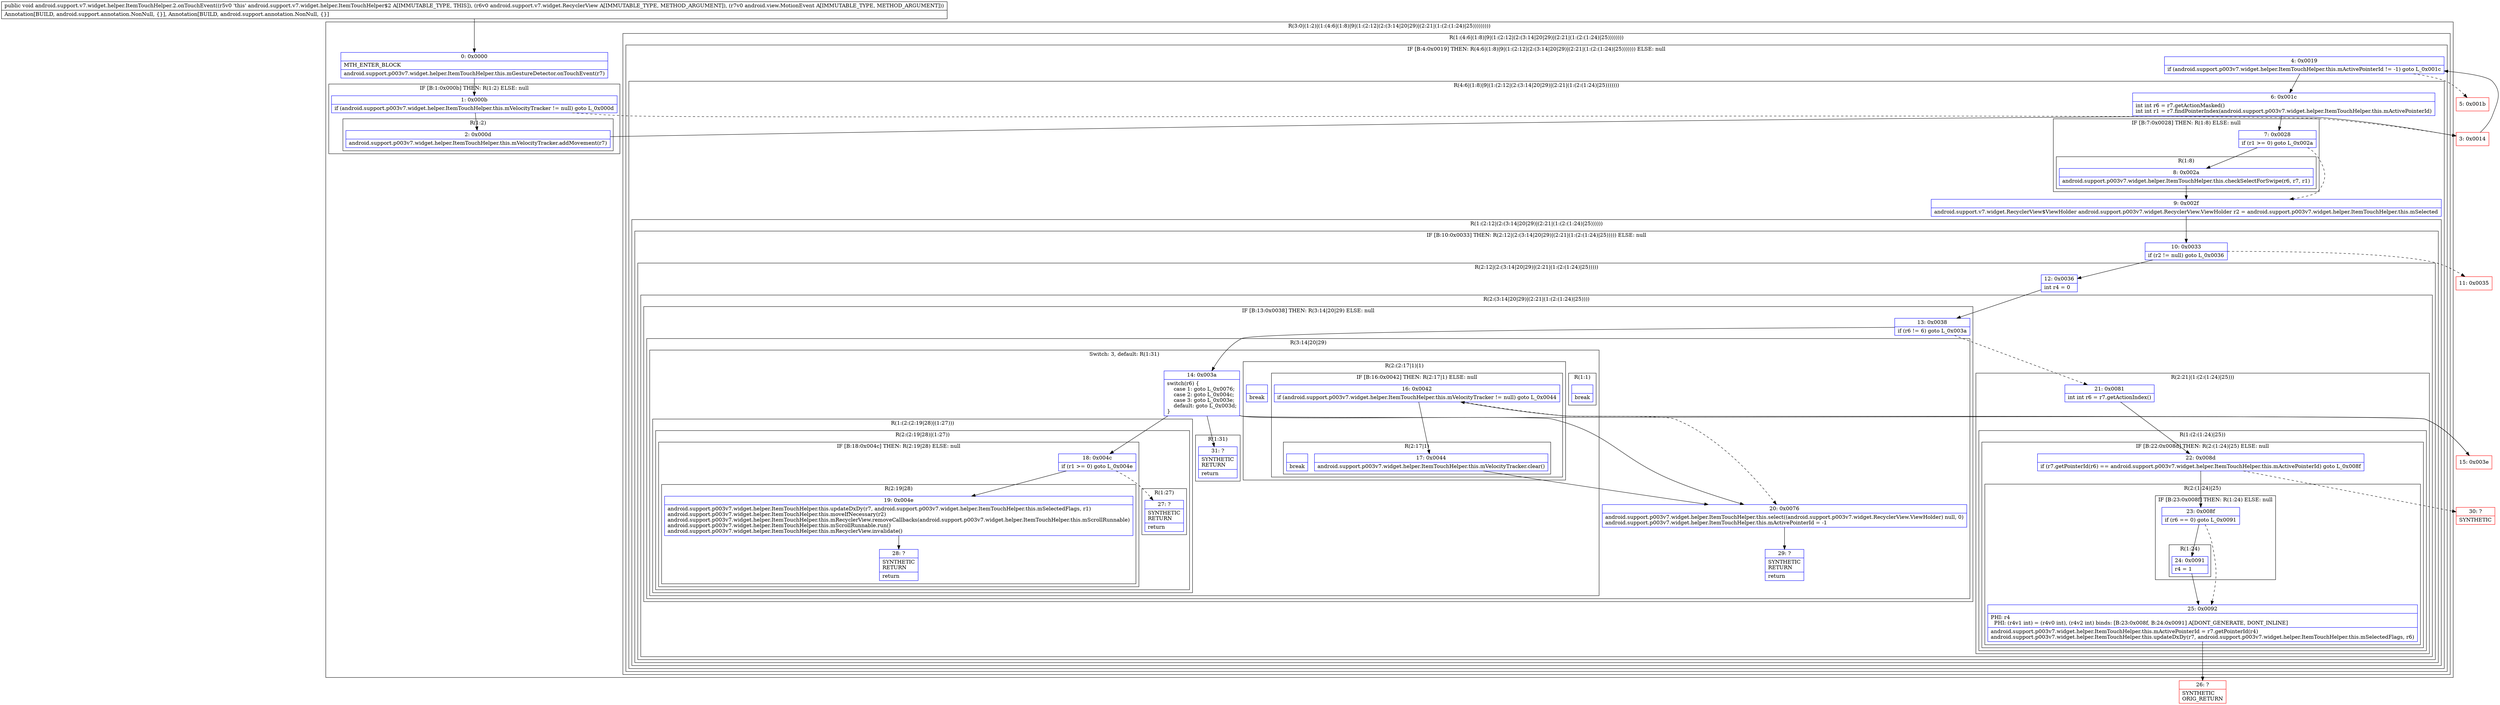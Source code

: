 digraph "CFG forandroid.support.v7.widget.helper.ItemTouchHelper.2.onTouchEvent(Landroid\/support\/v7\/widget\/RecyclerView;Landroid\/view\/MotionEvent;)V" {
subgraph cluster_Region_1008683925 {
label = "R(3:0|(1:2)|(1:(4:6|(1:8)|9|(1:(2:12|(2:(3:14|20|29)|(2:21|(1:(2:(1:24)|25)))))))))";
node [shape=record,color=blue];
Node_0 [shape=record,label="{0\:\ 0x0000|MTH_ENTER_BLOCK\l|android.support.p003v7.widget.helper.ItemTouchHelper.this.mGestureDetector.onTouchEvent(r7)\l}"];
subgraph cluster_IfRegion_345047009 {
label = "IF [B:1:0x000b] THEN: R(1:2) ELSE: null";
node [shape=record,color=blue];
Node_1 [shape=record,label="{1\:\ 0x000b|if (android.support.p003v7.widget.helper.ItemTouchHelper.this.mVelocityTracker != null) goto L_0x000d\l}"];
subgraph cluster_Region_1133327272 {
label = "R(1:2)";
node [shape=record,color=blue];
Node_2 [shape=record,label="{2\:\ 0x000d|android.support.p003v7.widget.helper.ItemTouchHelper.this.mVelocityTracker.addMovement(r7)\l}"];
}
}
subgraph cluster_Region_395377337 {
label = "R(1:(4:6|(1:8)|9|(1:(2:12|(2:(3:14|20|29)|(2:21|(1:(2:(1:24)|25))))))))";
node [shape=record,color=blue];
subgraph cluster_IfRegion_1360349245 {
label = "IF [B:4:0x0019] THEN: R(4:6|(1:8)|9|(1:(2:12|(2:(3:14|20|29)|(2:21|(1:(2:(1:24)|25))))))) ELSE: null";
node [shape=record,color=blue];
Node_4 [shape=record,label="{4\:\ 0x0019|if (android.support.p003v7.widget.helper.ItemTouchHelper.this.mActivePointerId != \-1) goto L_0x001c\l}"];
subgraph cluster_Region_1898180256 {
label = "R(4:6|(1:8)|9|(1:(2:12|(2:(3:14|20|29)|(2:21|(1:(2:(1:24)|25)))))))";
node [shape=record,color=blue];
Node_6 [shape=record,label="{6\:\ 0x001c|int int r6 = r7.getActionMasked()\lint int r1 = r7.findPointerIndex(android.support.p003v7.widget.helper.ItemTouchHelper.this.mActivePointerId)\l}"];
subgraph cluster_IfRegion_1155456005 {
label = "IF [B:7:0x0028] THEN: R(1:8) ELSE: null";
node [shape=record,color=blue];
Node_7 [shape=record,label="{7\:\ 0x0028|if (r1 \>= 0) goto L_0x002a\l}"];
subgraph cluster_Region_416201422 {
label = "R(1:8)";
node [shape=record,color=blue];
Node_8 [shape=record,label="{8\:\ 0x002a|android.support.p003v7.widget.helper.ItemTouchHelper.this.checkSelectForSwipe(r6, r7, r1)\l}"];
}
}
Node_9 [shape=record,label="{9\:\ 0x002f|android.support.v7.widget.RecyclerView$ViewHolder android.support.p003v7.widget.RecyclerView.ViewHolder r2 = android.support.p003v7.widget.helper.ItemTouchHelper.this.mSelected\l}"];
subgraph cluster_Region_1122621961 {
label = "R(1:(2:12|(2:(3:14|20|29)|(2:21|(1:(2:(1:24)|25))))))";
node [shape=record,color=blue];
subgraph cluster_IfRegion_977175903 {
label = "IF [B:10:0x0033] THEN: R(2:12|(2:(3:14|20|29)|(2:21|(1:(2:(1:24)|25))))) ELSE: null";
node [shape=record,color=blue];
Node_10 [shape=record,label="{10\:\ 0x0033|if (r2 != null) goto L_0x0036\l}"];
subgraph cluster_Region_137513193 {
label = "R(2:12|(2:(3:14|20|29)|(2:21|(1:(2:(1:24)|25)))))";
node [shape=record,color=blue];
Node_12 [shape=record,label="{12\:\ 0x0036|int r4 = 0\l}"];
subgraph cluster_Region_1758699919 {
label = "R(2:(3:14|20|29)|(2:21|(1:(2:(1:24)|25))))";
node [shape=record,color=blue];
subgraph cluster_IfRegion_176168218 {
label = "IF [B:13:0x0038] THEN: R(3:14|20|29) ELSE: null";
node [shape=record,color=blue];
Node_13 [shape=record,label="{13\:\ 0x0038|if (r6 != 6) goto L_0x003a\l}"];
subgraph cluster_Region_2022099742 {
label = "R(3:14|20|29)";
node [shape=record,color=blue];
subgraph cluster_SwitchRegion_711352583 {
label = "Switch: 3, default: R(1:31)";
node [shape=record,color=blue];
Node_14 [shape=record,label="{14\:\ 0x003a|switch(r6) \{\l    case 1: goto L_0x0076;\l    case 2: goto L_0x004c;\l    case 3: goto L_0x003e;\l    default: goto L_0x003d;\l\}\l}"];
subgraph cluster_Region_53026963 {
label = "R(1:1)";
node [shape=record,color=blue];
Node_InsnContainer_261917549 [shape=record,label="{|break\l}"];
}
subgraph cluster_Region_2050399432 {
label = "R(1:(2:(2:19|28)|(1:27)))";
node [shape=record,color=blue];
subgraph cluster_Region_874931883 {
label = "R(2:(2:19|28)|(1:27))";
node [shape=record,color=blue];
subgraph cluster_IfRegion_690689690 {
label = "IF [B:18:0x004c] THEN: R(2:19|28) ELSE: null";
node [shape=record,color=blue];
Node_18 [shape=record,label="{18\:\ 0x004c|if (r1 \>= 0) goto L_0x004e\l}"];
subgraph cluster_Region_592033384 {
label = "R(2:19|28)";
node [shape=record,color=blue];
Node_19 [shape=record,label="{19\:\ 0x004e|android.support.p003v7.widget.helper.ItemTouchHelper.this.updateDxDy(r7, android.support.p003v7.widget.helper.ItemTouchHelper.this.mSelectedFlags, r1)\landroid.support.p003v7.widget.helper.ItemTouchHelper.this.moveIfNecessary(r2)\landroid.support.p003v7.widget.helper.ItemTouchHelper.this.mRecyclerView.removeCallbacks(android.support.p003v7.widget.helper.ItemTouchHelper.this.mScrollRunnable)\landroid.support.p003v7.widget.helper.ItemTouchHelper.this.mScrollRunnable.run()\landroid.support.p003v7.widget.helper.ItemTouchHelper.this.mRecyclerView.invalidate()\l}"];
Node_28 [shape=record,label="{28\:\ ?|SYNTHETIC\lRETURN\l|return\l}"];
}
}
subgraph cluster_Region_2118251780 {
label = "R(1:27)";
node [shape=record,color=blue];
Node_27 [shape=record,label="{27\:\ ?|SYNTHETIC\lRETURN\l|return\l}"];
}
}
}
subgraph cluster_Region_367910466 {
label = "R(2:(2:17|1)|1)";
node [shape=record,color=blue];
subgraph cluster_IfRegion_1534316779 {
label = "IF [B:16:0x0042] THEN: R(2:17|1) ELSE: null";
node [shape=record,color=blue];
Node_16 [shape=record,label="{16\:\ 0x0042|if (android.support.p003v7.widget.helper.ItemTouchHelper.this.mVelocityTracker != null) goto L_0x0044\l}"];
subgraph cluster_Region_1550317072 {
label = "R(2:17|1)";
node [shape=record,color=blue];
Node_17 [shape=record,label="{17\:\ 0x0044|android.support.p003v7.widget.helper.ItemTouchHelper.this.mVelocityTracker.clear()\l}"];
Node_InsnContainer_771735885 [shape=record,label="{|break\l}"];
}
}
Node_InsnContainer_1453004158 [shape=record,label="{|break\l}"];
}
subgraph cluster_Region_329933774 {
label = "R(1:31)";
node [shape=record,color=blue];
Node_31 [shape=record,label="{31\:\ ?|SYNTHETIC\lRETURN\l|return\l}"];
}
}
Node_20 [shape=record,label="{20\:\ 0x0076|android.support.p003v7.widget.helper.ItemTouchHelper.this.select((android.support.p003v7.widget.RecyclerView.ViewHolder) null, 0)\landroid.support.p003v7.widget.helper.ItemTouchHelper.this.mActivePointerId = \-1\l}"];
Node_29 [shape=record,label="{29\:\ ?|SYNTHETIC\lRETURN\l|return\l}"];
}
}
subgraph cluster_Region_1502771421 {
label = "R(2:21|(1:(2:(1:24)|25)))";
node [shape=record,color=blue];
Node_21 [shape=record,label="{21\:\ 0x0081|int int r6 = r7.getActionIndex()\l}"];
subgraph cluster_Region_1881067741 {
label = "R(1:(2:(1:24)|25))";
node [shape=record,color=blue];
subgraph cluster_IfRegion_1132271110 {
label = "IF [B:22:0x008d] THEN: R(2:(1:24)|25) ELSE: null";
node [shape=record,color=blue];
Node_22 [shape=record,label="{22\:\ 0x008d|if (r7.getPointerId(r6) == android.support.p003v7.widget.helper.ItemTouchHelper.this.mActivePointerId) goto L_0x008f\l}"];
subgraph cluster_Region_390599446 {
label = "R(2:(1:24)|25)";
node [shape=record,color=blue];
subgraph cluster_IfRegion_1522388818 {
label = "IF [B:23:0x008f] THEN: R(1:24) ELSE: null";
node [shape=record,color=blue];
Node_23 [shape=record,label="{23\:\ 0x008f|if (r6 == 0) goto L_0x0091\l}"];
subgraph cluster_Region_2044465331 {
label = "R(1:24)";
node [shape=record,color=blue];
Node_24 [shape=record,label="{24\:\ 0x0091|r4 = 1\l}"];
}
}
Node_25 [shape=record,label="{25\:\ 0x0092|PHI: r4 \l  PHI: (r4v1 int) = (r4v0 int), (r4v2 int) binds: [B:23:0x008f, B:24:0x0091] A[DONT_GENERATE, DONT_INLINE]\l|android.support.p003v7.widget.helper.ItemTouchHelper.this.mActivePointerId = r7.getPointerId(r4)\landroid.support.p003v7.widget.helper.ItemTouchHelper.this.updateDxDy(r7, android.support.p003v7.widget.helper.ItemTouchHelper.this.mSelectedFlags, r6)\l}"];
}
}
}
}
}
}
}
}
}
}
}
}
Node_3 [shape=record,color=red,label="{3\:\ 0x0014}"];
Node_5 [shape=record,color=red,label="{5\:\ 0x001b}"];
Node_11 [shape=record,color=red,label="{11\:\ 0x0035}"];
Node_15 [shape=record,color=red,label="{15\:\ 0x003e}"];
Node_26 [shape=record,color=red,label="{26\:\ ?|SYNTHETIC\lORIG_RETURN\l}"];
Node_30 [shape=record,color=red,label="{30\:\ ?|SYNTHETIC\l}"];
MethodNode[shape=record,label="{public void android.support.v7.widget.helper.ItemTouchHelper.2.onTouchEvent((r5v0 'this' android.support.v7.widget.helper.ItemTouchHelper$2 A[IMMUTABLE_TYPE, THIS]), (r6v0 android.support.v7.widget.RecyclerView A[IMMUTABLE_TYPE, METHOD_ARGUMENT]), (r7v0 android.view.MotionEvent A[IMMUTABLE_TYPE, METHOD_ARGUMENT]))  | Annotation[BUILD, android.support.annotation.NonNull, \{\}], Annotation[BUILD, android.support.annotation.NonNull, \{\}]\l}"];
MethodNode -> Node_0;
Node_0 -> Node_1;
Node_1 -> Node_2;
Node_1 -> Node_3[style=dashed];
Node_2 -> Node_3;
Node_4 -> Node_5[style=dashed];
Node_4 -> Node_6;
Node_6 -> Node_7;
Node_7 -> Node_8;
Node_7 -> Node_9[style=dashed];
Node_8 -> Node_9;
Node_9 -> Node_10;
Node_10 -> Node_11[style=dashed];
Node_10 -> Node_12;
Node_12 -> Node_13;
Node_13 -> Node_14;
Node_13 -> Node_21[style=dashed];
Node_14 -> Node_15;
Node_14 -> Node_18;
Node_14 -> Node_20;
Node_14 -> Node_31;
Node_18 -> Node_19;
Node_18 -> Node_27[style=dashed];
Node_19 -> Node_28;
Node_16 -> Node_17;
Node_16 -> Node_20[style=dashed];
Node_17 -> Node_20;
Node_20 -> Node_29;
Node_21 -> Node_22;
Node_22 -> Node_23;
Node_22 -> Node_30[style=dashed];
Node_23 -> Node_24;
Node_23 -> Node_25[style=dashed];
Node_24 -> Node_25;
Node_25 -> Node_26;
Node_3 -> Node_4;
Node_15 -> Node_16;
}

